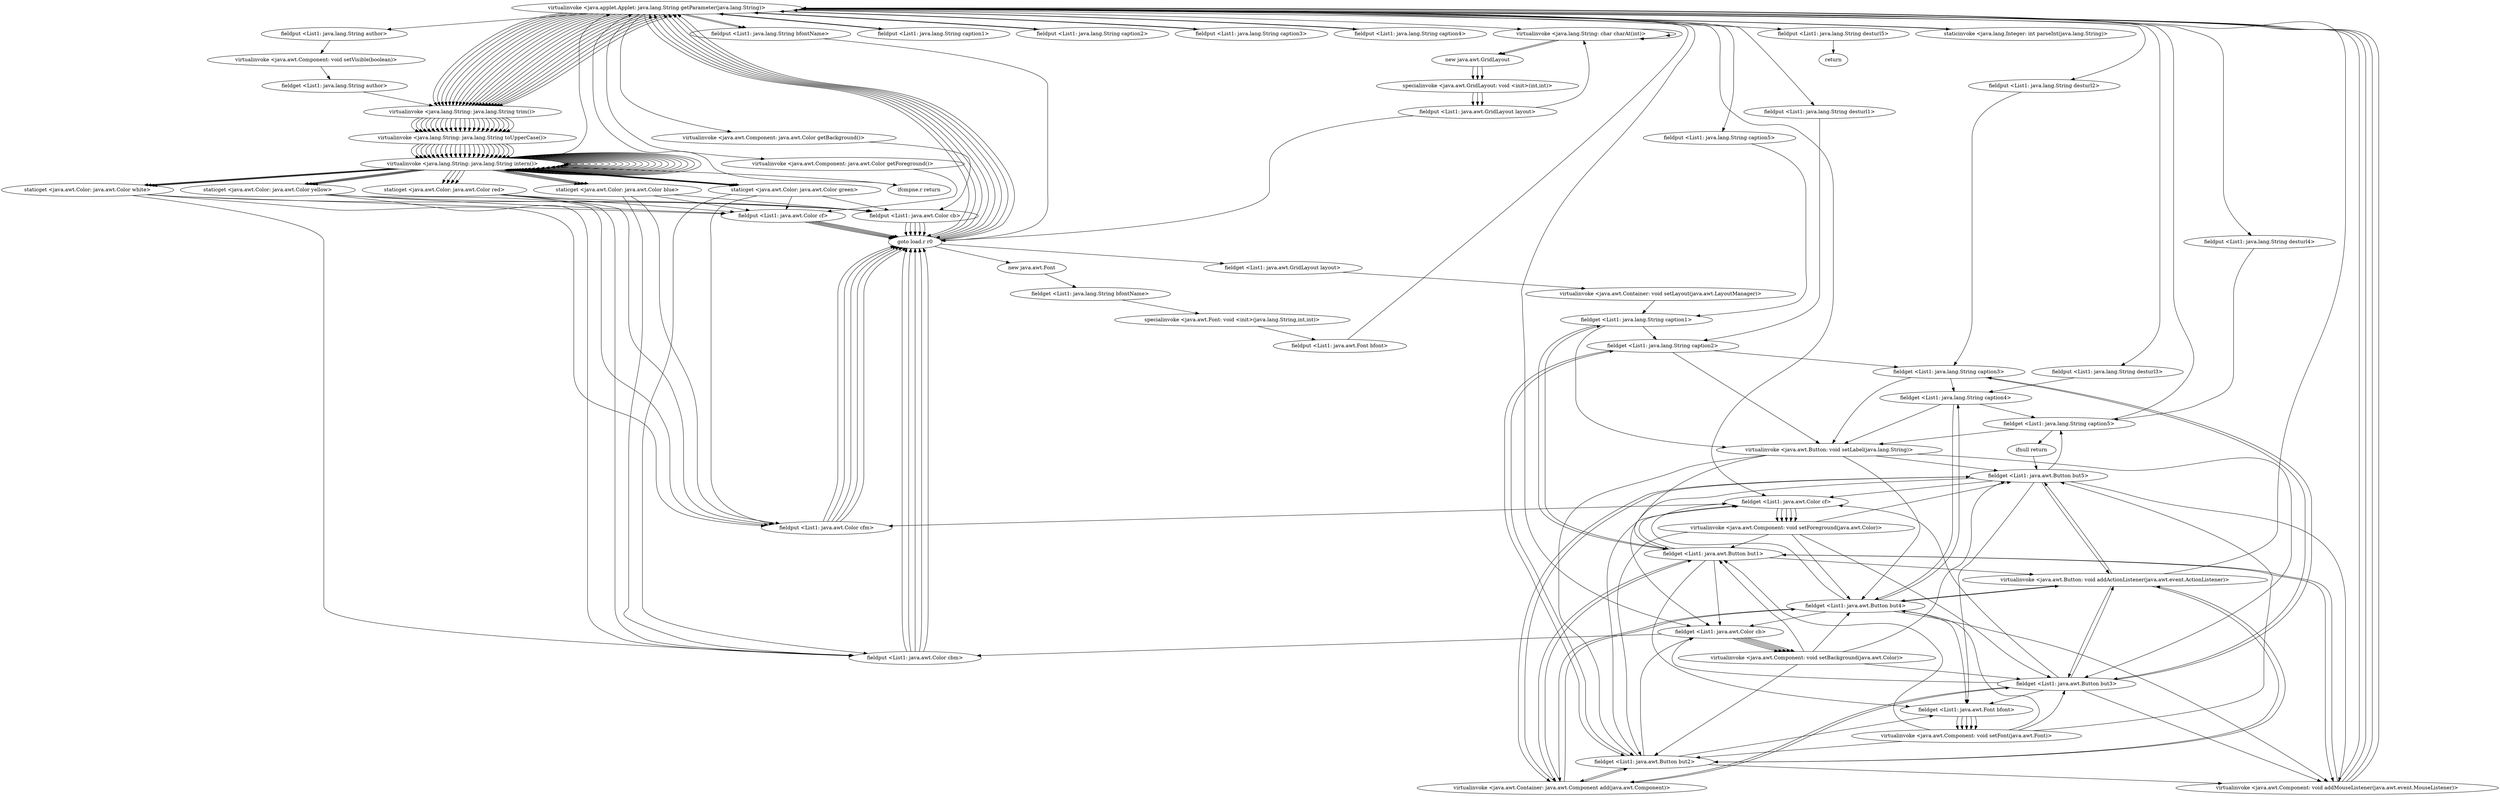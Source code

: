 digraph "" {
"virtualinvoke <java.applet.Applet: java.lang.String getParameter(java.lang.String)>";
 "virtualinvoke <java.applet.Applet: java.lang.String getParameter(java.lang.String)>"->"fieldput <List1: java.lang.String bfontName>";
 "fieldput <List1: java.lang.String bfontName>"->"goto load.r r0";
 "goto load.r r0"->"virtualinvoke <java.applet.Applet: java.lang.String getParameter(java.lang.String)>";
 "virtualinvoke <java.applet.Applet: java.lang.String getParameter(java.lang.String)>"->"goto load.r r0";
 "goto load.r r0"->"virtualinvoke <java.applet.Applet: java.lang.String getParameter(java.lang.String)>";
 "virtualinvoke <java.applet.Applet: java.lang.String getParameter(java.lang.String)>"->"goto load.r r0";
 "goto load.r r0"->"virtualinvoke <java.applet.Applet: java.lang.String getParameter(java.lang.String)>";
 "virtualinvoke <java.applet.Applet: java.lang.String getParameter(java.lang.String)>"->"virtualinvoke <java.awt.Component: java.awt.Color getBackground()>";
 "virtualinvoke <java.awt.Component: java.awt.Color getBackground()>"->"fieldput <List1: java.awt.Color cb>";
 "fieldput <List1: java.awt.Color cb>"->"goto load.r r0";
 "goto load.r r0"->"virtualinvoke <java.applet.Applet: java.lang.String getParameter(java.lang.String)>";
 "virtualinvoke <java.applet.Applet: java.lang.String getParameter(java.lang.String)>"->"virtualinvoke <java.awt.Component: java.awt.Color getForeground()>";
 "virtualinvoke <java.awt.Component: java.awt.Color getForeground()>"->"fieldput <List1: java.awt.Color cf>";
 "fieldput <List1: java.awt.Color cf>"->"goto load.r r0";
 "goto load.r r0"->"virtualinvoke <java.applet.Applet: java.lang.String getParameter(java.lang.String)>";
 "virtualinvoke <java.applet.Applet: java.lang.String getParameter(java.lang.String)>"->"fieldget <List1: java.awt.Color cf>";
 "fieldget <List1: java.awt.Color cf>"->"fieldput <List1: java.awt.Color cfm>";
 "fieldput <List1: java.awt.Color cfm>"->"goto load.r r0";
 "goto load.r r0"->"virtualinvoke <java.applet.Applet: java.lang.String getParameter(java.lang.String)>";
 "virtualinvoke <java.applet.Applet: java.lang.String getParameter(java.lang.String)>"->"fieldget <List1: java.awt.Color cb>";
 "fieldget <List1: java.awt.Color cb>"->"fieldput <List1: java.awt.Color cbm>";
 "fieldput <List1: java.awt.Color cbm>"->"goto load.r r0";
 "goto load.r r0"->"new java.awt.Font";
 "new java.awt.Font"->"fieldget <List1: java.lang.String bfontName>";
 "fieldget <List1: java.lang.String bfontName>"->"specialinvoke <java.awt.Font: void <init>(java.lang.String,int,int)>";
 "specialinvoke <java.awt.Font: void <init>(java.lang.String,int,int)>"->"fieldput <List1: java.awt.Font bfont>";
 "fieldput <List1: java.awt.Font bfont>"->"virtualinvoke <java.applet.Applet: java.lang.String getParameter(java.lang.String)>";
 "virtualinvoke <java.applet.Applet: java.lang.String getParameter(java.lang.String)>"->"fieldput <List1: java.lang.String author>";
 "fieldput <List1: java.lang.String author>"->"virtualinvoke <java.awt.Component: void setVisible(boolean)>";
 "virtualinvoke <java.awt.Component: void setVisible(boolean)>"->"fieldget <List1: java.lang.String author>";
 "fieldget <List1: java.lang.String author>"->"virtualinvoke <java.lang.String: java.lang.String trim()>";
 "virtualinvoke <java.lang.String: java.lang.String trim()>"->"virtualinvoke <java.lang.String: java.lang.String toUpperCase()>";
 "virtualinvoke <java.lang.String: java.lang.String toUpperCase()>"->"virtualinvoke <java.lang.String: java.lang.String intern()>";
 "virtualinvoke <java.lang.String: java.lang.String intern()>"->"ifcmpne.r return";
 "ifcmpne.r return"->"virtualinvoke <java.applet.Applet: java.lang.String getParameter(java.lang.String)>";
 "virtualinvoke <java.applet.Applet: java.lang.String getParameter(java.lang.String)>"->"fieldput <List1: java.lang.String caption1>";
 "fieldput <List1: java.lang.String caption1>"->"virtualinvoke <java.applet.Applet: java.lang.String getParameter(java.lang.String)>";
 "virtualinvoke <java.applet.Applet: java.lang.String getParameter(java.lang.String)>"->"fieldput <List1: java.lang.String caption2>";
 "fieldput <List1: java.lang.String caption2>"->"virtualinvoke <java.applet.Applet: java.lang.String getParameter(java.lang.String)>";
 "virtualinvoke <java.applet.Applet: java.lang.String getParameter(java.lang.String)>"->"fieldput <List1: java.lang.String caption3>";
 "fieldput <List1: java.lang.String caption3>"->"virtualinvoke <java.applet.Applet: java.lang.String getParameter(java.lang.String)>";
 "virtualinvoke <java.applet.Applet: java.lang.String getParameter(java.lang.String)>"->"fieldput <List1: java.lang.String caption4>";
 "fieldput <List1: java.lang.String caption4>"->"virtualinvoke <java.applet.Applet: java.lang.String getParameter(java.lang.String)>";
 "virtualinvoke <java.applet.Applet: java.lang.String getParameter(java.lang.String)>"->"fieldput <List1: java.lang.String caption5>";
 "fieldput <List1: java.lang.String caption5>"->"fieldget <List1: java.lang.String caption1>";
 "fieldget <List1: java.lang.String caption1>"->"fieldget <List1: java.lang.String caption2>";
 "fieldget <List1: java.lang.String caption2>"->"fieldget <List1: java.lang.String caption3>";
 "fieldget <List1: java.lang.String caption3>"->"fieldget <List1: java.lang.String caption4>";
 "fieldget <List1: java.lang.String caption4>"->"fieldget <List1: java.lang.String caption5>";
 "fieldget <List1: java.lang.String caption5>"->"virtualinvoke <java.applet.Applet: java.lang.String getParameter(java.lang.String)>";
 "virtualinvoke <java.applet.Applet: java.lang.String getParameter(java.lang.String)>"->"virtualinvoke <java.lang.String: char charAt(int)>";
 "virtualinvoke <java.lang.String: char charAt(int)>"->"virtualinvoke <java.lang.String: char charAt(int)>";
 "virtualinvoke <java.lang.String: char charAt(int)>"->"new java.awt.GridLayout";
 "new java.awt.GridLayout"->"specialinvoke <java.awt.GridLayout: void <init>(int,int)>";
 "specialinvoke <java.awt.GridLayout: void <init>(int,int)>"->"fieldput <List1: java.awt.GridLayout layout>";
 "fieldput <List1: java.awt.GridLayout layout>"->"virtualinvoke <java.lang.String: char charAt(int)>";
 "virtualinvoke <java.lang.String: char charAt(int)>"->"virtualinvoke <java.lang.String: char charAt(int)>";
 "virtualinvoke <java.lang.String: char charAt(int)>"->"new java.awt.GridLayout";
 "new java.awt.GridLayout"->"specialinvoke <java.awt.GridLayout: void <init>(int,int)>";
 "specialinvoke <java.awt.GridLayout: void <init>(int,int)>"->"fieldput <List1: java.awt.GridLayout layout>";
 "fieldput <List1: java.awt.GridLayout layout>"->"goto load.r r0";
 "goto load.r r0"->"fieldget <List1: java.awt.GridLayout layout>";
 "fieldget <List1: java.awt.GridLayout layout>"->"virtualinvoke <java.awt.Container: void setLayout(java.awt.LayoutManager)>";
 "virtualinvoke <java.awt.Container: void setLayout(java.awt.LayoutManager)>"->"fieldget <List1: java.lang.String caption1>";
 "fieldget <List1: java.lang.String caption1>"->"fieldget <List1: java.awt.Button but1>";
 "fieldget <List1: java.awt.Button but1>"->"virtualinvoke <java.awt.Container: java.awt.Component add(java.awt.Component)>";
 "virtualinvoke <java.awt.Container: java.awt.Component add(java.awt.Component)>"->"fieldget <List1: java.awt.Button but1>";
 "fieldget <List1: java.awt.Button but1>"->"fieldget <List1: java.lang.String caption1>";
 "fieldget <List1: java.lang.String caption1>"->"virtualinvoke <java.awt.Button: void setLabel(java.lang.String)>";
 "virtualinvoke <java.awt.Button: void setLabel(java.lang.String)>"->"fieldget <List1: java.awt.Button but1>";
 "fieldget <List1: java.awt.Button but1>"->"fieldget <List1: java.awt.Color cb>";
 "fieldget <List1: java.awt.Color cb>"->"virtualinvoke <java.awt.Component: void setBackground(java.awt.Color)>";
 "virtualinvoke <java.awt.Component: void setBackground(java.awt.Color)>"->"fieldget <List1: java.awt.Button but1>";
 "fieldget <List1: java.awt.Button but1>"->"fieldget <List1: java.awt.Color cf>";
 "fieldget <List1: java.awt.Color cf>"->"virtualinvoke <java.awt.Component: void setForeground(java.awt.Color)>";
 "virtualinvoke <java.awt.Component: void setForeground(java.awt.Color)>"->"fieldget <List1: java.awt.Button but1>";
 "fieldget <List1: java.awt.Button but1>"->"fieldget <List1: java.awt.Font bfont>";
 "fieldget <List1: java.awt.Font bfont>"->"virtualinvoke <java.awt.Component: void setFont(java.awt.Font)>";
 "virtualinvoke <java.awt.Component: void setFont(java.awt.Font)>"->"fieldget <List1: java.awt.Button but1>";
 "fieldget <List1: java.awt.Button but1>"->"virtualinvoke <java.awt.Component: void addMouseListener(java.awt.event.MouseListener)>";
 "virtualinvoke <java.awt.Component: void addMouseListener(java.awt.event.MouseListener)>"->"fieldget <List1: java.awt.Button but1>";
 "fieldget <List1: java.awt.Button but1>"->"virtualinvoke <java.awt.Button: void addActionListener(java.awt.event.ActionListener)>";
 "virtualinvoke <java.awt.Button: void addActionListener(java.awt.event.ActionListener)>"->"virtualinvoke <java.applet.Applet: java.lang.String getParameter(java.lang.String)>";
 "virtualinvoke <java.applet.Applet: java.lang.String getParameter(java.lang.String)>"->"fieldput <List1: java.lang.String desturl1>";
 "fieldput <List1: java.lang.String desturl1>"->"fieldget <List1: java.lang.String caption2>";
 "fieldget <List1: java.lang.String caption2>"->"fieldget <List1: java.awt.Button but2>";
 "fieldget <List1: java.awt.Button but2>"->"virtualinvoke <java.awt.Container: java.awt.Component add(java.awt.Component)>";
 "virtualinvoke <java.awt.Container: java.awt.Component add(java.awt.Component)>"->"fieldget <List1: java.awt.Button but2>";
 "fieldget <List1: java.awt.Button but2>"->"fieldget <List1: java.lang.String caption2>";
 "fieldget <List1: java.lang.String caption2>"->"virtualinvoke <java.awt.Button: void setLabel(java.lang.String)>";
 "virtualinvoke <java.awt.Button: void setLabel(java.lang.String)>"->"fieldget <List1: java.awt.Button but2>";
 "fieldget <List1: java.awt.Button but2>"->"fieldget <List1: java.awt.Color cb>";
 "fieldget <List1: java.awt.Color cb>"->"virtualinvoke <java.awt.Component: void setBackground(java.awt.Color)>";
 "virtualinvoke <java.awt.Component: void setBackground(java.awt.Color)>"->"fieldget <List1: java.awt.Button but2>";
 "fieldget <List1: java.awt.Button but2>"->"fieldget <List1: java.awt.Color cf>";
 "fieldget <List1: java.awt.Color cf>"->"virtualinvoke <java.awt.Component: void setForeground(java.awt.Color)>";
 "virtualinvoke <java.awt.Component: void setForeground(java.awt.Color)>"->"fieldget <List1: java.awt.Button but2>";
 "fieldget <List1: java.awt.Button but2>"->"fieldget <List1: java.awt.Font bfont>";
 "fieldget <List1: java.awt.Font bfont>"->"virtualinvoke <java.awt.Component: void setFont(java.awt.Font)>";
 "virtualinvoke <java.awt.Component: void setFont(java.awt.Font)>"->"fieldget <List1: java.awt.Button but2>";
 "fieldget <List1: java.awt.Button but2>"->"virtualinvoke <java.awt.Button: void addActionListener(java.awt.event.ActionListener)>";
 "virtualinvoke <java.awt.Button: void addActionListener(java.awt.event.ActionListener)>"->"fieldget <List1: java.awt.Button but2>";
 "fieldget <List1: java.awt.Button but2>"->"virtualinvoke <java.awt.Component: void addMouseListener(java.awt.event.MouseListener)>";
 "virtualinvoke <java.awt.Component: void addMouseListener(java.awt.event.MouseListener)>"->"virtualinvoke <java.applet.Applet: java.lang.String getParameter(java.lang.String)>";
 "virtualinvoke <java.applet.Applet: java.lang.String getParameter(java.lang.String)>"->"fieldput <List1: java.lang.String desturl2>";
 "fieldput <List1: java.lang.String desturl2>"->"fieldget <List1: java.lang.String caption3>";
 "fieldget <List1: java.lang.String caption3>"->"fieldget <List1: java.awt.Button but3>";
 "fieldget <List1: java.awt.Button but3>"->"virtualinvoke <java.awt.Container: java.awt.Component add(java.awt.Component)>";
 "virtualinvoke <java.awt.Container: java.awt.Component add(java.awt.Component)>"->"fieldget <List1: java.awt.Button but3>";
 "fieldget <List1: java.awt.Button but3>"->"fieldget <List1: java.lang.String caption3>";
 "fieldget <List1: java.lang.String caption3>"->"virtualinvoke <java.awt.Button: void setLabel(java.lang.String)>";
 "virtualinvoke <java.awt.Button: void setLabel(java.lang.String)>"->"fieldget <List1: java.awt.Button but3>";
 "fieldget <List1: java.awt.Button but3>"->"fieldget <List1: java.awt.Color cb>";
 "fieldget <List1: java.awt.Color cb>"->"virtualinvoke <java.awt.Component: void setBackground(java.awt.Color)>";
 "virtualinvoke <java.awt.Component: void setBackground(java.awt.Color)>"->"fieldget <List1: java.awt.Button but3>";
 "fieldget <List1: java.awt.Button but3>"->"fieldget <List1: java.awt.Color cf>";
 "fieldget <List1: java.awt.Color cf>"->"virtualinvoke <java.awt.Component: void setForeground(java.awt.Color)>";
 "virtualinvoke <java.awt.Component: void setForeground(java.awt.Color)>"->"fieldget <List1: java.awt.Button but3>";
 "fieldget <List1: java.awt.Button but3>"->"fieldget <List1: java.awt.Font bfont>";
 "fieldget <List1: java.awt.Font bfont>"->"virtualinvoke <java.awt.Component: void setFont(java.awt.Font)>";
 "virtualinvoke <java.awt.Component: void setFont(java.awt.Font)>"->"fieldget <List1: java.awt.Button but3>";
 "fieldget <List1: java.awt.Button but3>"->"virtualinvoke <java.awt.Button: void addActionListener(java.awt.event.ActionListener)>";
 "virtualinvoke <java.awt.Button: void addActionListener(java.awt.event.ActionListener)>"->"fieldget <List1: java.awt.Button but3>";
 "fieldget <List1: java.awt.Button but3>"->"virtualinvoke <java.awt.Component: void addMouseListener(java.awt.event.MouseListener)>";
 "virtualinvoke <java.awt.Component: void addMouseListener(java.awt.event.MouseListener)>"->"virtualinvoke <java.applet.Applet: java.lang.String getParameter(java.lang.String)>";
 "virtualinvoke <java.applet.Applet: java.lang.String getParameter(java.lang.String)>"->"fieldput <List1: java.lang.String desturl3>";
 "fieldput <List1: java.lang.String desturl3>"->"fieldget <List1: java.lang.String caption4>";
 "fieldget <List1: java.lang.String caption4>"->"fieldget <List1: java.awt.Button but4>";
 "fieldget <List1: java.awt.Button but4>"->"virtualinvoke <java.awt.Container: java.awt.Component add(java.awt.Component)>";
 "virtualinvoke <java.awt.Container: java.awt.Component add(java.awt.Component)>"->"fieldget <List1: java.awt.Button but4>";
 "fieldget <List1: java.awt.Button but4>"->"fieldget <List1: java.lang.String caption4>";
 "fieldget <List1: java.lang.String caption4>"->"virtualinvoke <java.awt.Button: void setLabel(java.lang.String)>";
 "virtualinvoke <java.awt.Button: void setLabel(java.lang.String)>"->"fieldget <List1: java.awt.Button but4>";
 "fieldget <List1: java.awt.Button but4>"->"fieldget <List1: java.awt.Color cb>";
 "fieldget <List1: java.awt.Color cb>"->"virtualinvoke <java.awt.Component: void setBackground(java.awt.Color)>";
 "virtualinvoke <java.awt.Component: void setBackground(java.awt.Color)>"->"fieldget <List1: java.awt.Button but4>";
 "fieldget <List1: java.awt.Button but4>"->"fieldget <List1: java.awt.Color cf>";
 "fieldget <List1: java.awt.Color cf>"->"virtualinvoke <java.awt.Component: void setForeground(java.awt.Color)>";
 "virtualinvoke <java.awt.Component: void setForeground(java.awt.Color)>"->"fieldget <List1: java.awt.Button but4>";
 "fieldget <List1: java.awt.Button but4>"->"fieldget <List1: java.awt.Font bfont>";
 "fieldget <List1: java.awt.Font bfont>"->"virtualinvoke <java.awt.Component: void setFont(java.awt.Font)>";
 "virtualinvoke <java.awt.Component: void setFont(java.awt.Font)>"->"fieldget <List1: java.awt.Button but4>";
 "fieldget <List1: java.awt.Button but4>"->"virtualinvoke <java.awt.Button: void addActionListener(java.awt.event.ActionListener)>";
 "virtualinvoke <java.awt.Button: void addActionListener(java.awt.event.ActionListener)>"->"fieldget <List1: java.awt.Button but4>";
 "fieldget <List1: java.awt.Button but4>"->"virtualinvoke <java.awt.Component: void addMouseListener(java.awt.event.MouseListener)>";
 "virtualinvoke <java.awt.Component: void addMouseListener(java.awt.event.MouseListener)>"->"virtualinvoke <java.applet.Applet: java.lang.String getParameter(java.lang.String)>";
 "virtualinvoke <java.applet.Applet: java.lang.String getParameter(java.lang.String)>"->"fieldput <List1: java.lang.String desturl4>";
 "fieldput <List1: java.lang.String desturl4>"->"fieldget <List1: java.lang.String caption5>";
 "fieldget <List1: java.lang.String caption5>"->"ifnull return";
 "ifnull return"->"fieldget <List1: java.awt.Button but5>";
 "fieldget <List1: java.awt.Button but5>"->"virtualinvoke <java.awt.Container: java.awt.Component add(java.awt.Component)>";
 "virtualinvoke <java.awt.Container: java.awt.Component add(java.awt.Component)>"->"fieldget <List1: java.awt.Button but5>";
 "fieldget <List1: java.awt.Button but5>"->"fieldget <List1: java.lang.String caption5>";
 "fieldget <List1: java.lang.String caption5>"->"virtualinvoke <java.awt.Button: void setLabel(java.lang.String)>";
 "virtualinvoke <java.awt.Button: void setLabel(java.lang.String)>"->"fieldget <List1: java.awt.Button but5>";
 "fieldget <List1: java.awt.Button but5>"->"fieldget <List1: java.awt.Color cb>";
 "fieldget <List1: java.awt.Color cb>"->"virtualinvoke <java.awt.Component: void setBackground(java.awt.Color)>";
 "virtualinvoke <java.awt.Component: void setBackground(java.awt.Color)>"->"fieldget <List1: java.awt.Button but5>";
 "fieldget <List1: java.awt.Button but5>"->"fieldget <List1: java.awt.Color cf>";
 "fieldget <List1: java.awt.Color cf>"->"virtualinvoke <java.awt.Component: void setForeground(java.awt.Color)>";
 "virtualinvoke <java.awt.Component: void setForeground(java.awt.Color)>"->"fieldget <List1: java.awt.Button but5>";
 "fieldget <List1: java.awt.Button but5>"->"fieldget <List1: java.awt.Font bfont>";
 "fieldget <List1: java.awt.Font bfont>"->"virtualinvoke <java.awt.Component: void setFont(java.awt.Font)>";
 "virtualinvoke <java.awt.Component: void setFont(java.awt.Font)>"->"fieldget <List1: java.awt.Button but5>";
 "fieldget <List1: java.awt.Button but5>"->"virtualinvoke <java.awt.Button: void addActionListener(java.awt.event.ActionListener)>";
 "virtualinvoke <java.awt.Button: void addActionListener(java.awt.event.ActionListener)>"->"fieldget <List1: java.awt.Button but5>";
 "fieldget <List1: java.awt.Button but5>"->"virtualinvoke <java.awt.Component: void addMouseListener(java.awt.event.MouseListener)>";
 "virtualinvoke <java.awt.Component: void addMouseListener(java.awt.event.MouseListener)>"->"virtualinvoke <java.applet.Applet: java.lang.String getParameter(java.lang.String)>";
 "virtualinvoke <java.applet.Applet: java.lang.String getParameter(java.lang.String)>"->"fieldput <List1: java.lang.String desturl5>";
 "fieldput <List1: java.lang.String desturl5>"->"return";
"new java.awt.GridLayout";
 "new java.awt.GridLayout"->"specialinvoke <java.awt.GridLayout: void <init>(int,int)>";
 "specialinvoke <java.awt.GridLayout: void <init>(int,int)>"->"fieldput <List1: java.awt.GridLayout layout>";
"virtualinvoke <java.applet.Applet: java.lang.String getParameter(java.lang.String)>";
 "virtualinvoke <java.applet.Applet: java.lang.String getParameter(java.lang.String)>"->"virtualinvoke <java.lang.String: java.lang.String trim()>";
 "virtualinvoke <java.lang.String: java.lang.String trim()>"->"virtualinvoke <java.lang.String: java.lang.String toUpperCase()>";
 "virtualinvoke <java.lang.String: java.lang.String toUpperCase()>"->"virtualinvoke <java.lang.String: java.lang.String intern()>";
 "virtualinvoke <java.lang.String: java.lang.String intern()>"->"virtualinvoke <java.lang.String: java.lang.String intern()>";
 "virtualinvoke <java.lang.String: java.lang.String intern()>"->"staticget <java.awt.Color: java.awt.Color red>";
 "staticget <java.awt.Color: java.awt.Color red>"->"fieldput <List1: java.awt.Color cbm>";
 "fieldput <List1: java.awt.Color cbm>"->"goto load.r r0";
"virtualinvoke <java.applet.Applet: java.lang.String getParameter(java.lang.String)>";
 "virtualinvoke <java.applet.Applet: java.lang.String getParameter(java.lang.String)>"->"virtualinvoke <java.lang.String: java.lang.String trim()>";
 "virtualinvoke <java.lang.String: java.lang.String trim()>"->"virtualinvoke <java.lang.String: java.lang.String toUpperCase()>";
 "virtualinvoke <java.lang.String: java.lang.String toUpperCase()>"->"virtualinvoke <java.lang.String: java.lang.String intern()>";
 "virtualinvoke <java.lang.String: java.lang.String intern()>"->"virtualinvoke <java.lang.String: java.lang.String intern()>";
 "virtualinvoke <java.lang.String: java.lang.String intern()>"->"staticget <java.awt.Color: java.awt.Color blue>";
 "staticget <java.awt.Color: java.awt.Color blue>"->"fieldput <List1: java.awt.Color cbm>";
 "fieldput <List1: java.awt.Color cbm>"->"goto load.r r0";
"virtualinvoke <java.applet.Applet: java.lang.String getParameter(java.lang.String)>";
 "virtualinvoke <java.applet.Applet: java.lang.String getParameter(java.lang.String)>"->"virtualinvoke <java.lang.String: java.lang.String trim()>";
 "virtualinvoke <java.lang.String: java.lang.String trim()>"->"virtualinvoke <java.lang.String: java.lang.String toUpperCase()>";
 "virtualinvoke <java.lang.String: java.lang.String toUpperCase()>"->"virtualinvoke <java.lang.String: java.lang.String intern()>";
 "virtualinvoke <java.lang.String: java.lang.String intern()>"->"virtualinvoke <java.lang.String: java.lang.String intern()>";
 "virtualinvoke <java.lang.String: java.lang.String intern()>"->"staticget <java.awt.Color: java.awt.Color white>";
 "staticget <java.awt.Color: java.awt.Color white>"->"fieldput <List1: java.awt.Color cbm>";
 "fieldput <List1: java.awt.Color cbm>"->"goto load.r r0";
"virtualinvoke <java.applet.Applet: java.lang.String getParameter(java.lang.String)>";
 "virtualinvoke <java.applet.Applet: java.lang.String getParameter(java.lang.String)>"->"virtualinvoke <java.lang.String: java.lang.String trim()>";
 "virtualinvoke <java.lang.String: java.lang.String trim()>"->"virtualinvoke <java.lang.String: java.lang.String toUpperCase()>";
 "virtualinvoke <java.lang.String: java.lang.String toUpperCase()>"->"virtualinvoke <java.lang.String: java.lang.String intern()>";
 "virtualinvoke <java.lang.String: java.lang.String intern()>"->"virtualinvoke <java.lang.String: java.lang.String intern()>";
 "virtualinvoke <java.lang.String: java.lang.String intern()>"->"staticget <java.awt.Color: java.awt.Color yellow>";
 "staticget <java.awt.Color: java.awt.Color yellow>"->"fieldput <List1: java.awt.Color cbm>";
 "fieldput <List1: java.awt.Color cbm>"->"goto load.r r0";
"virtualinvoke <java.applet.Applet: java.lang.String getParameter(java.lang.String)>";
 "virtualinvoke <java.applet.Applet: java.lang.String getParameter(java.lang.String)>"->"virtualinvoke <java.lang.String: java.lang.String trim()>";
 "virtualinvoke <java.lang.String: java.lang.String trim()>"->"virtualinvoke <java.lang.String: java.lang.String toUpperCase()>";
 "virtualinvoke <java.lang.String: java.lang.String toUpperCase()>"->"virtualinvoke <java.lang.String: java.lang.String intern()>";
 "virtualinvoke <java.lang.String: java.lang.String intern()>"->"virtualinvoke <java.lang.String: java.lang.String intern()>";
 "virtualinvoke <java.lang.String: java.lang.String intern()>"->"staticget <java.awt.Color: java.awt.Color green>";
 "staticget <java.awt.Color: java.awt.Color green>"->"fieldput <List1: java.awt.Color cbm>";
"virtualinvoke <java.applet.Applet: java.lang.String getParameter(java.lang.String)>";
 "virtualinvoke <java.applet.Applet: java.lang.String getParameter(java.lang.String)>"->"virtualinvoke <java.lang.String: java.lang.String trim()>";
 "virtualinvoke <java.lang.String: java.lang.String trim()>"->"virtualinvoke <java.lang.String: java.lang.String toUpperCase()>";
 "virtualinvoke <java.lang.String: java.lang.String toUpperCase()>"->"virtualinvoke <java.lang.String: java.lang.String intern()>";
 "virtualinvoke <java.lang.String: java.lang.String intern()>"->"virtualinvoke <java.lang.String: java.lang.String intern()>";
 "virtualinvoke <java.lang.String: java.lang.String intern()>"->"staticget <java.awt.Color: java.awt.Color red>";
 "staticget <java.awt.Color: java.awt.Color red>"->"fieldput <List1: java.awt.Color cfm>";
 "fieldput <List1: java.awt.Color cfm>"->"goto load.r r0";
"virtualinvoke <java.applet.Applet: java.lang.String getParameter(java.lang.String)>";
 "virtualinvoke <java.applet.Applet: java.lang.String getParameter(java.lang.String)>"->"virtualinvoke <java.lang.String: java.lang.String trim()>";
 "virtualinvoke <java.lang.String: java.lang.String trim()>"->"virtualinvoke <java.lang.String: java.lang.String toUpperCase()>";
 "virtualinvoke <java.lang.String: java.lang.String toUpperCase()>"->"virtualinvoke <java.lang.String: java.lang.String intern()>";
 "virtualinvoke <java.lang.String: java.lang.String intern()>"->"virtualinvoke <java.lang.String: java.lang.String intern()>";
 "virtualinvoke <java.lang.String: java.lang.String intern()>"->"staticget <java.awt.Color: java.awt.Color blue>";
 "staticget <java.awt.Color: java.awt.Color blue>"->"fieldput <List1: java.awt.Color cfm>";
 "fieldput <List1: java.awt.Color cfm>"->"goto load.r r0";
"virtualinvoke <java.applet.Applet: java.lang.String getParameter(java.lang.String)>";
 "virtualinvoke <java.applet.Applet: java.lang.String getParameter(java.lang.String)>"->"virtualinvoke <java.lang.String: java.lang.String trim()>";
 "virtualinvoke <java.lang.String: java.lang.String trim()>"->"virtualinvoke <java.lang.String: java.lang.String toUpperCase()>";
 "virtualinvoke <java.lang.String: java.lang.String toUpperCase()>"->"virtualinvoke <java.lang.String: java.lang.String intern()>";
 "virtualinvoke <java.lang.String: java.lang.String intern()>"->"virtualinvoke <java.lang.String: java.lang.String intern()>";
 "virtualinvoke <java.lang.String: java.lang.String intern()>"->"staticget <java.awt.Color: java.awt.Color white>";
 "staticget <java.awt.Color: java.awt.Color white>"->"fieldput <List1: java.awt.Color cfm>";
 "fieldput <List1: java.awt.Color cfm>"->"goto load.r r0";
"virtualinvoke <java.applet.Applet: java.lang.String getParameter(java.lang.String)>";
 "virtualinvoke <java.applet.Applet: java.lang.String getParameter(java.lang.String)>"->"virtualinvoke <java.lang.String: java.lang.String trim()>";
 "virtualinvoke <java.lang.String: java.lang.String trim()>"->"virtualinvoke <java.lang.String: java.lang.String toUpperCase()>";
 "virtualinvoke <java.lang.String: java.lang.String toUpperCase()>"->"virtualinvoke <java.lang.String: java.lang.String intern()>";
 "virtualinvoke <java.lang.String: java.lang.String intern()>"->"virtualinvoke <java.lang.String: java.lang.String intern()>";
 "virtualinvoke <java.lang.String: java.lang.String intern()>"->"staticget <java.awt.Color: java.awt.Color yellow>";
 "staticget <java.awt.Color: java.awt.Color yellow>"->"fieldput <List1: java.awt.Color cfm>";
 "fieldput <List1: java.awt.Color cfm>"->"goto load.r r0";
"virtualinvoke <java.applet.Applet: java.lang.String getParameter(java.lang.String)>";
 "virtualinvoke <java.applet.Applet: java.lang.String getParameter(java.lang.String)>"->"virtualinvoke <java.lang.String: java.lang.String trim()>";
 "virtualinvoke <java.lang.String: java.lang.String trim()>"->"virtualinvoke <java.lang.String: java.lang.String toUpperCase()>";
 "virtualinvoke <java.lang.String: java.lang.String toUpperCase()>"->"virtualinvoke <java.lang.String: java.lang.String intern()>";
 "virtualinvoke <java.lang.String: java.lang.String intern()>"->"virtualinvoke <java.lang.String: java.lang.String intern()>";
 "virtualinvoke <java.lang.String: java.lang.String intern()>"->"staticget <java.awt.Color: java.awt.Color green>";
 "staticget <java.awt.Color: java.awt.Color green>"->"fieldput <List1: java.awt.Color cfm>";
"virtualinvoke <java.applet.Applet: java.lang.String getParameter(java.lang.String)>";
 "virtualinvoke <java.applet.Applet: java.lang.String getParameter(java.lang.String)>"->"virtualinvoke <java.lang.String: java.lang.String trim()>";
 "virtualinvoke <java.lang.String: java.lang.String trim()>"->"virtualinvoke <java.lang.String: java.lang.String toUpperCase()>";
 "virtualinvoke <java.lang.String: java.lang.String toUpperCase()>"->"virtualinvoke <java.lang.String: java.lang.String intern()>";
 "virtualinvoke <java.lang.String: java.lang.String intern()>"->"virtualinvoke <java.lang.String: java.lang.String intern()>";
 "virtualinvoke <java.lang.String: java.lang.String intern()>"->"staticget <java.awt.Color: java.awt.Color red>";
 "staticget <java.awt.Color: java.awt.Color red>"->"fieldput <List1: java.awt.Color cf>";
 "fieldput <List1: java.awt.Color cf>"->"goto load.r r0";
"virtualinvoke <java.applet.Applet: java.lang.String getParameter(java.lang.String)>";
 "virtualinvoke <java.applet.Applet: java.lang.String getParameter(java.lang.String)>"->"virtualinvoke <java.lang.String: java.lang.String trim()>";
 "virtualinvoke <java.lang.String: java.lang.String trim()>"->"virtualinvoke <java.lang.String: java.lang.String toUpperCase()>";
 "virtualinvoke <java.lang.String: java.lang.String toUpperCase()>"->"virtualinvoke <java.lang.String: java.lang.String intern()>";
 "virtualinvoke <java.lang.String: java.lang.String intern()>"->"virtualinvoke <java.lang.String: java.lang.String intern()>";
 "virtualinvoke <java.lang.String: java.lang.String intern()>"->"staticget <java.awt.Color: java.awt.Color blue>";
 "staticget <java.awt.Color: java.awt.Color blue>"->"fieldput <List1: java.awt.Color cf>";
 "fieldput <List1: java.awt.Color cf>"->"goto load.r r0";
"virtualinvoke <java.applet.Applet: java.lang.String getParameter(java.lang.String)>";
 "virtualinvoke <java.applet.Applet: java.lang.String getParameter(java.lang.String)>"->"virtualinvoke <java.lang.String: java.lang.String trim()>";
 "virtualinvoke <java.lang.String: java.lang.String trim()>"->"virtualinvoke <java.lang.String: java.lang.String toUpperCase()>";
 "virtualinvoke <java.lang.String: java.lang.String toUpperCase()>"->"virtualinvoke <java.lang.String: java.lang.String intern()>";
 "virtualinvoke <java.lang.String: java.lang.String intern()>"->"virtualinvoke <java.lang.String: java.lang.String intern()>";
 "virtualinvoke <java.lang.String: java.lang.String intern()>"->"staticget <java.awt.Color: java.awt.Color white>";
 "staticget <java.awt.Color: java.awt.Color white>"->"fieldput <List1: java.awt.Color cf>";
 "fieldput <List1: java.awt.Color cf>"->"goto load.r r0";
"virtualinvoke <java.applet.Applet: java.lang.String getParameter(java.lang.String)>";
 "virtualinvoke <java.applet.Applet: java.lang.String getParameter(java.lang.String)>"->"virtualinvoke <java.lang.String: java.lang.String trim()>";
 "virtualinvoke <java.lang.String: java.lang.String trim()>"->"virtualinvoke <java.lang.String: java.lang.String toUpperCase()>";
 "virtualinvoke <java.lang.String: java.lang.String toUpperCase()>"->"virtualinvoke <java.lang.String: java.lang.String intern()>";
 "virtualinvoke <java.lang.String: java.lang.String intern()>"->"virtualinvoke <java.lang.String: java.lang.String intern()>";
 "virtualinvoke <java.lang.String: java.lang.String intern()>"->"staticget <java.awt.Color: java.awt.Color yellow>";
 "staticget <java.awt.Color: java.awt.Color yellow>"->"fieldput <List1: java.awt.Color cf>";
 "fieldput <List1: java.awt.Color cf>"->"goto load.r r0";
"virtualinvoke <java.applet.Applet: java.lang.String getParameter(java.lang.String)>";
 "virtualinvoke <java.applet.Applet: java.lang.String getParameter(java.lang.String)>"->"virtualinvoke <java.lang.String: java.lang.String trim()>";
 "virtualinvoke <java.lang.String: java.lang.String trim()>"->"virtualinvoke <java.lang.String: java.lang.String toUpperCase()>";
 "virtualinvoke <java.lang.String: java.lang.String toUpperCase()>"->"virtualinvoke <java.lang.String: java.lang.String intern()>";
 "virtualinvoke <java.lang.String: java.lang.String intern()>"->"virtualinvoke <java.lang.String: java.lang.String intern()>";
 "virtualinvoke <java.lang.String: java.lang.String intern()>"->"staticget <java.awt.Color: java.awt.Color green>";
 "staticget <java.awt.Color: java.awt.Color green>"->"fieldput <List1: java.awt.Color cf>";
"virtualinvoke <java.applet.Applet: java.lang.String getParameter(java.lang.String)>";
 "virtualinvoke <java.applet.Applet: java.lang.String getParameter(java.lang.String)>"->"virtualinvoke <java.lang.String: java.lang.String trim()>";
 "virtualinvoke <java.lang.String: java.lang.String trim()>"->"virtualinvoke <java.lang.String: java.lang.String toUpperCase()>";
 "virtualinvoke <java.lang.String: java.lang.String toUpperCase()>"->"virtualinvoke <java.lang.String: java.lang.String intern()>";
 "virtualinvoke <java.lang.String: java.lang.String intern()>"->"virtualinvoke <java.lang.String: java.lang.String intern()>";
 "virtualinvoke <java.lang.String: java.lang.String intern()>"->"staticget <java.awt.Color: java.awt.Color red>";
 "staticget <java.awt.Color: java.awt.Color red>"->"fieldput <List1: java.awt.Color cb>";
 "fieldput <List1: java.awt.Color cb>"->"goto load.r r0";
"virtualinvoke <java.applet.Applet: java.lang.String getParameter(java.lang.String)>";
 "virtualinvoke <java.applet.Applet: java.lang.String getParameter(java.lang.String)>"->"virtualinvoke <java.lang.String: java.lang.String trim()>";
 "virtualinvoke <java.lang.String: java.lang.String trim()>"->"virtualinvoke <java.lang.String: java.lang.String toUpperCase()>";
 "virtualinvoke <java.lang.String: java.lang.String toUpperCase()>"->"virtualinvoke <java.lang.String: java.lang.String intern()>";
 "virtualinvoke <java.lang.String: java.lang.String intern()>"->"virtualinvoke <java.lang.String: java.lang.String intern()>";
 "virtualinvoke <java.lang.String: java.lang.String intern()>"->"staticget <java.awt.Color: java.awt.Color blue>";
 "staticget <java.awt.Color: java.awt.Color blue>"->"fieldput <List1: java.awt.Color cb>";
 "fieldput <List1: java.awt.Color cb>"->"goto load.r r0";
"virtualinvoke <java.applet.Applet: java.lang.String getParameter(java.lang.String)>";
 "virtualinvoke <java.applet.Applet: java.lang.String getParameter(java.lang.String)>"->"virtualinvoke <java.lang.String: java.lang.String trim()>";
 "virtualinvoke <java.lang.String: java.lang.String trim()>"->"virtualinvoke <java.lang.String: java.lang.String toUpperCase()>";
 "virtualinvoke <java.lang.String: java.lang.String toUpperCase()>"->"virtualinvoke <java.lang.String: java.lang.String intern()>";
 "virtualinvoke <java.lang.String: java.lang.String intern()>"->"virtualinvoke <java.lang.String: java.lang.String intern()>";
 "virtualinvoke <java.lang.String: java.lang.String intern()>"->"staticget <java.awt.Color: java.awt.Color white>";
 "staticget <java.awt.Color: java.awt.Color white>"->"fieldput <List1: java.awt.Color cb>";
 "fieldput <List1: java.awt.Color cb>"->"goto load.r r0";
"virtualinvoke <java.applet.Applet: java.lang.String getParameter(java.lang.String)>";
 "virtualinvoke <java.applet.Applet: java.lang.String getParameter(java.lang.String)>"->"virtualinvoke <java.lang.String: java.lang.String trim()>";
 "virtualinvoke <java.lang.String: java.lang.String trim()>"->"virtualinvoke <java.lang.String: java.lang.String toUpperCase()>";
 "virtualinvoke <java.lang.String: java.lang.String toUpperCase()>"->"virtualinvoke <java.lang.String: java.lang.String intern()>";
 "virtualinvoke <java.lang.String: java.lang.String intern()>"->"virtualinvoke <java.lang.String: java.lang.String intern()>";
 "virtualinvoke <java.lang.String: java.lang.String intern()>"->"staticget <java.awt.Color: java.awt.Color yellow>";
 "staticget <java.awt.Color: java.awt.Color yellow>"->"fieldput <List1: java.awt.Color cb>";
 "fieldput <List1: java.awt.Color cb>"->"goto load.r r0";
"virtualinvoke <java.applet.Applet: java.lang.String getParameter(java.lang.String)>";
 "virtualinvoke <java.applet.Applet: java.lang.String getParameter(java.lang.String)>"->"virtualinvoke <java.lang.String: java.lang.String trim()>";
 "virtualinvoke <java.lang.String: java.lang.String trim()>"->"virtualinvoke <java.lang.String: java.lang.String toUpperCase()>";
 "virtualinvoke <java.lang.String: java.lang.String toUpperCase()>"->"virtualinvoke <java.lang.String: java.lang.String intern()>";
 "virtualinvoke <java.lang.String: java.lang.String intern()>"->"virtualinvoke <java.lang.String: java.lang.String intern()>";
 "virtualinvoke <java.lang.String: java.lang.String intern()>"->"staticget <java.awt.Color: java.awt.Color green>";
 "staticget <java.awt.Color: java.awt.Color green>"->"fieldput <List1: java.awt.Color cb>";
"virtualinvoke <java.applet.Applet: java.lang.String getParameter(java.lang.String)>";
 "virtualinvoke <java.applet.Applet: java.lang.String getParameter(java.lang.String)>"->"virtualinvoke <java.lang.String: java.lang.String trim()>";
 "virtualinvoke <java.lang.String: java.lang.String trim()>"->"virtualinvoke <java.lang.String: java.lang.String toUpperCase()>";
 "virtualinvoke <java.lang.String: java.lang.String toUpperCase()>"->"virtualinvoke <java.lang.String: java.lang.String intern()>";
 "virtualinvoke <java.lang.String: java.lang.String intern()>"->"virtualinvoke <java.lang.String: java.lang.String intern()>";
 "virtualinvoke <java.lang.String: java.lang.String intern()>"->"virtualinvoke <java.applet.Applet: java.lang.String getParameter(java.lang.String)>";
 "virtualinvoke <java.applet.Applet: java.lang.String getParameter(java.lang.String)>"->"staticinvoke <java.lang.Integer: int parseInt(java.lang.String)>";
 "staticinvoke <java.lang.Integer: int parseInt(java.lang.String)>"->"virtualinvoke <java.applet.Applet: java.lang.String getParameter(java.lang.String)>";
 "virtualinvoke <java.applet.Applet: java.lang.String getParameter(java.lang.String)>"->"fieldput <List1: java.lang.String bfontName>";
}
